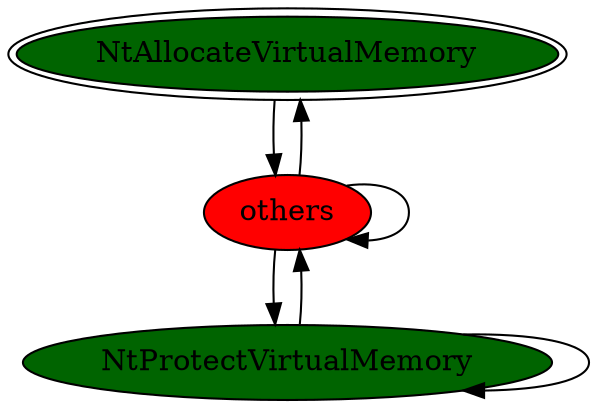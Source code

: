 digraph "./REPORTS/3982/API_PER_CATEGORY/malloc.exe_4880_Memory Management_API_per_Category_Transition_Matrix" {
	NtAllocateVirtualMemory [label=NtAllocateVirtualMemory fillcolor=darkgreen peripheries=2 style=filled]
	others [label=others fillcolor=red style=filled]
	NtAllocateVirtualMemory -> others [label=""]
	others -> NtAllocateVirtualMemory [label=""]
	others -> others [label=""]
	NtProtectVirtualMemory [label=NtProtectVirtualMemory fillcolor=darkgreen style=filled]
	others -> NtProtectVirtualMemory [label=""]
	NtProtectVirtualMemory -> others [label=""]
	NtProtectVirtualMemory -> NtProtectVirtualMemory [label=""]
}
